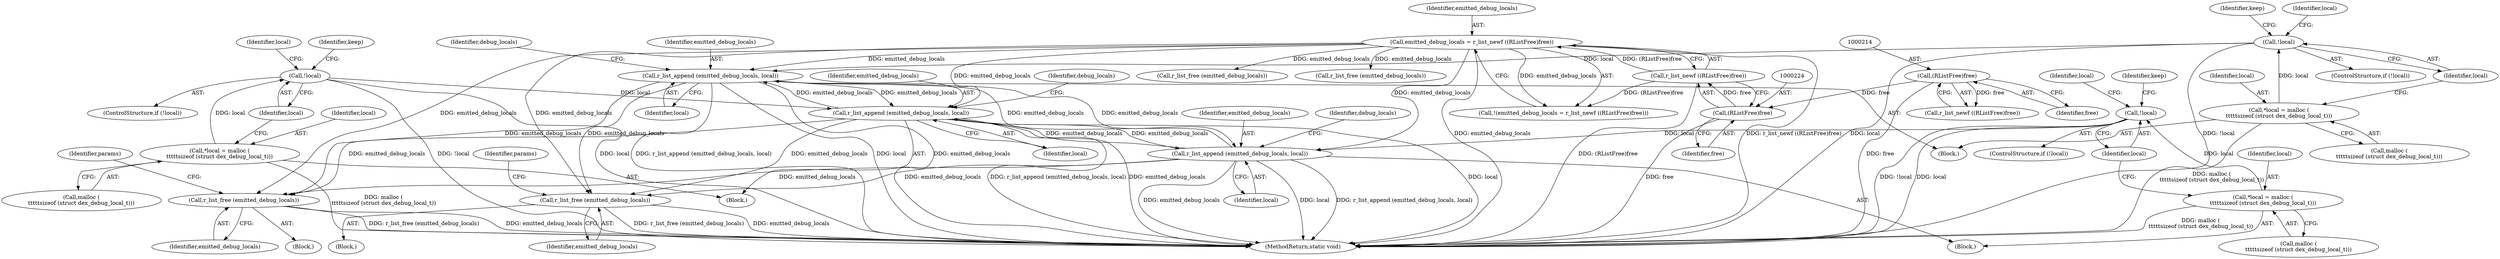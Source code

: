 digraph "0_radare2_ad55822430a03fe075221b543efb434567e9e431@pointer" {
"1000873" [label="(Call,r_list_append (emitted_debug_locals, local))"];
"1000220" [label="(Call,emitted_debug_locals = r_list_newf ((RListFree)free))"];
"1000222" [label="(Call,r_list_newf ((RListFree)free))"];
"1000223" [label="(Call,(RListFree)free)"];
"1000213" [label="(Call,(RListFree)free)"];
"1000568" [label="(Call,r_list_append (emitted_debug_locals, local))"];
"1000873" [label="(Call,r_list_append (emitted_debug_locals, local))"];
"1000744" [label="(Call,r_list_append (emitted_debug_locals, local))"];
"1000686" [label="(Call,!local)"];
"1000680" [label="(Call,*local = malloc (\n\t\t\t\t\tsizeof (struct dex_debug_local_t)))"];
"1000815" [label="(Call,!local)"];
"1000809" [label="(Call,*local = malloc (\n\t\t\t\t\tsizeof (struct dex_debug_local_t)))"];
"1000510" [label="(Call,!local)"];
"1000504" [label="(Call,*local = malloc (\n\t\t\t\t\tsizeof (struct dex_debug_local_t)))"];
"1001045" [label="(Call,r_list_free (emitted_debug_locals))"];
"1001183" [label="(Call,r_list_free (emitted_debug_locals))"];
"1000680" [label="(Call,*local = malloc (\n\t\t\t\t\tsizeof (struct dex_debug_local_t)))"];
"1000874" [label="(Identifier,emitted_debug_locals)"];
"1000815" [label="(Call,!local)"];
"1000678" [label="(Block,)"];
"1001048" [label="(Identifier,params)"];
"1000514" [label="(Identifier,keep)"];
"1001183" [label="(Call,r_list_free (emitted_debug_locals))"];
"1000695" [label="(Identifier,local)"];
"1000681" [label="(Identifier,local)"];
"1000811" [label="(Call,malloc (\n\t\t\t\t\tsizeof (struct dex_debug_local_t)))"];
"1000505" [label="(Identifier,local)"];
"1000219" [label="(Call,!(emitted_debug_locals = r_list_newf ((RListFree)free)))"];
"1000682" [label="(Call,malloc (\n\t\t\t\t\tsizeof (struct dex_debug_local_t)))"];
"1000293" [label="(Call,r_list_free (emitted_debug_locals))"];
"1000213" [label="(Call,(RListFree)free)"];
"1000504" [label="(Call,*local = malloc (\n\t\t\t\t\tsizeof (struct dex_debug_local_t)))"];
"1000510" [label="(Call,!local)"];
"1000506" [label="(Call,malloc (\n\t\t\t\t\tsizeof (struct dex_debug_local_t)))"];
"1000873" [label="(Call,r_list_append (emitted_debug_locals, local))"];
"1000824" [label="(Identifier,local)"];
"1000569" [label="(Identifier,emitted_debug_locals)"];
"1000568" [label="(Call,r_list_append (emitted_debug_locals, local))"];
"1000745" [label="(Identifier,emitted_debug_locals)"];
"1000809" [label="(Call,*local = malloc (\n\t\t\t\t\tsizeof (struct dex_debug_local_t)))"];
"1001046" [label="(Identifier,emitted_debug_locals)"];
"1000223" [label="(Call,(RListFree)free)"];
"1001184" [label="(Identifier,emitted_debug_locals)"];
"1000879" [label="(Identifier,debug_locals)"];
"1000215" [label="(Identifier,free)"];
"1000807" [label="(Block,)"];
"1000212" [label="(Call,r_list_newf ((RListFree)free))"];
"1001042" [label="(Block,)"];
"1000686" [label="(Call,!local)"];
"1000321" [label="(Call,r_list_free (emitted_debug_locals))"];
"1000220" [label="(Call,emitted_debug_locals = r_list_newf ((RListFree)free))"];
"1000685" [label="(ControlStructure,if (!local))"];
"1000875" [label="(Identifier,local)"];
"1001187" [label="(MethodReturn,static void)"];
"1000221" [label="(Identifier,emitted_debug_locals)"];
"1000810" [label="(Identifier,local)"];
"1000511" [label="(Identifier,local)"];
"1000222" [label="(Call,r_list_newf ((RListFree)free))"];
"1000687" [label="(Identifier,local)"];
"1000509" [label="(ControlStructure,if (!local))"];
"1000750" [label="(Identifier,debug_locals)"];
"1000816" [label="(Identifier,local)"];
"1000690" [label="(Identifier,keep)"];
"1000123" [label="(Block,)"];
"1000814" [label="(ControlStructure,if (!local))"];
"1000225" [label="(Identifier,free)"];
"1000819" [label="(Identifier,keep)"];
"1000519" [label="(Identifier,local)"];
"1000502" [label="(Block,)"];
"1001186" [label="(Identifier,params)"];
"1000746" [label="(Identifier,local)"];
"1000744" [label="(Call,r_list_append (emitted_debug_locals, local))"];
"1001045" [label="(Call,r_list_free (emitted_debug_locals))"];
"1000574" [label="(Identifier,debug_locals)"];
"1000570" [label="(Identifier,local)"];
"1000873" -> "1000807"  [label="AST: "];
"1000873" -> "1000875"  [label="CFG: "];
"1000874" -> "1000873"  [label="AST: "];
"1000875" -> "1000873"  [label="AST: "];
"1000879" -> "1000873"  [label="CFG: "];
"1000873" -> "1001187"  [label="DDG: emitted_debug_locals"];
"1000873" -> "1001187"  [label="DDG: r_list_append (emitted_debug_locals, local)"];
"1000873" -> "1001187"  [label="DDG: local"];
"1000873" -> "1000568"  [label="DDG: emitted_debug_locals"];
"1000873" -> "1000744"  [label="DDG: emitted_debug_locals"];
"1000220" -> "1000873"  [label="DDG: emitted_debug_locals"];
"1000568" -> "1000873"  [label="DDG: emitted_debug_locals"];
"1000744" -> "1000873"  [label="DDG: emitted_debug_locals"];
"1000815" -> "1000873"  [label="DDG: local"];
"1000873" -> "1001045"  [label="DDG: emitted_debug_locals"];
"1000873" -> "1001183"  [label="DDG: emitted_debug_locals"];
"1000220" -> "1000219"  [label="AST: "];
"1000220" -> "1000222"  [label="CFG: "];
"1000221" -> "1000220"  [label="AST: "];
"1000222" -> "1000220"  [label="AST: "];
"1000219" -> "1000220"  [label="CFG: "];
"1000220" -> "1001187"  [label="DDG: emitted_debug_locals"];
"1000220" -> "1001187"  [label="DDG: r_list_newf ((RListFree)free)"];
"1000220" -> "1000219"  [label="DDG: emitted_debug_locals"];
"1000222" -> "1000220"  [label="DDG: (RListFree)free"];
"1000220" -> "1000293"  [label="DDG: emitted_debug_locals"];
"1000220" -> "1000321"  [label="DDG: emitted_debug_locals"];
"1000220" -> "1000568"  [label="DDG: emitted_debug_locals"];
"1000220" -> "1000744"  [label="DDG: emitted_debug_locals"];
"1000220" -> "1001045"  [label="DDG: emitted_debug_locals"];
"1000220" -> "1001183"  [label="DDG: emitted_debug_locals"];
"1000222" -> "1000223"  [label="CFG: "];
"1000223" -> "1000222"  [label="AST: "];
"1000222" -> "1001187"  [label="DDG: (RListFree)free"];
"1000222" -> "1000219"  [label="DDG: (RListFree)free"];
"1000223" -> "1000222"  [label="DDG: free"];
"1000223" -> "1000225"  [label="CFG: "];
"1000224" -> "1000223"  [label="AST: "];
"1000225" -> "1000223"  [label="AST: "];
"1000223" -> "1001187"  [label="DDG: free"];
"1000213" -> "1000223"  [label="DDG: free"];
"1000213" -> "1000212"  [label="AST: "];
"1000213" -> "1000215"  [label="CFG: "];
"1000214" -> "1000213"  [label="AST: "];
"1000215" -> "1000213"  [label="AST: "];
"1000212" -> "1000213"  [label="CFG: "];
"1000213" -> "1001187"  [label="DDG: free"];
"1000213" -> "1000212"  [label="DDG: free"];
"1000568" -> "1000502"  [label="AST: "];
"1000568" -> "1000570"  [label="CFG: "];
"1000569" -> "1000568"  [label="AST: "];
"1000570" -> "1000568"  [label="AST: "];
"1000574" -> "1000568"  [label="CFG: "];
"1000568" -> "1001187"  [label="DDG: r_list_append (emitted_debug_locals, local)"];
"1000568" -> "1001187"  [label="DDG: emitted_debug_locals"];
"1000568" -> "1001187"  [label="DDG: local"];
"1000744" -> "1000568"  [label="DDG: emitted_debug_locals"];
"1000510" -> "1000568"  [label="DDG: local"];
"1000568" -> "1000744"  [label="DDG: emitted_debug_locals"];
"1000568" -> "1001045"  [label="DDG: emitted_debug_locals"];
"1000568" -> "1001183"  [label="DDG: emitted_debug_locals"];
"1000744" -> "1000678"  [label="AST: "];
"1000744" -> "1000746"  [label="CFG: "];
"1000745" -> "1000744"  [label="AST: "];
"1000746" -> "1000744"  [label="AST: "];
"1000750" -> "1000744"  [label="CFG: "];
"1000744" -> "1001187"  [label="DDG: r_list_append (emitted_debug_locals, local)"];
"1000744" -> "1001187"  [label="DDG: emitted_debug_locals"];
"1000744" -> "1001187"  [label="DDG: local"];
"1000686" -> "1000744"  [label="DDG: local"];
"1000744" -> "1001045"  [label="DDG: emitted_debug_locals"];
"1000744" -> "1001183"  [label="DDG: emitted_debug_locals"];
"1000686" -> "1000685"  [label="AST: "];
"1000686" -> "1000687"  [label="CFG: "];
"1000687" -> "1000686"  [label="AST: "];
"1000690" -> "1000686"  [label="CFG: "];
"1000695" -> "1000686"  [label="CFG: "];
"1000686" -> "1001187"  [label="DDG: local"];
"1000686" -> "1001187"  [label="DDG: !local"];
"1000680" -> "1000686"  [label="DDG: local"];
"1000680" -> "1000678"  [label="AST: "];
"1000680" -> "1000682"  [label="CFG: "];
"1000681" -> "1000680"  [label="AST: "];
"1000682" -> "1000680"  [label="AST: "];
"1000687" -> "1000680"  [label="CFG: "];
"1000680" -> "1001187"  [label="DDG: malloc (\n\t\t\t\t\tsizeof (struct dex_debug_local_t))"];
"1000815" -> "1000814"  [label="AST: "];
"1000815" -> "1000816"  [label="CFG: "];
"1000816" -> "1000815"  [label="AST: "];
"1000819" -> "1000815"  [label="CFG: "];
"1000824" -> "1000815"  [label="CFG: "];
"1000815" -> "1001187"  [label="DDG: local"];
"1000815" -> "1001187"  [label="DDG: !local"];
"1000809" -> "1000815"  [label="DDG: local"];
"1000809" -> "1000807"  [label="AST: "];
"1000809" -> "1000811"  [label="CFG: "];
"1000810" -> "1000809"  [label="AST: "];
"1000811" -> "1000809"  [label="AST: "];
"1000816" -> "1000809"  [label="CFG: "];
"1000809" -> "1001187"  [label="DDG: malloc (\n\t\t\t\t\tsizeof (struct dex_debug_local_t))"];
"1000510" -> "1000509"  [label="AST: "];
"1000510" -> "1000511"  [label="CFG: "];
"1000511" -> "1000510"  [label="AST: "];
"1000514" -> "1000510"  [label="CFG: "];
"1000519" -> "1000510"  [label="CFG: "];
"1000510" -> "1001187"  [label="DDG: local"];
"1000510" -> "1001187"  [label="DDG: !local"];
"1000504" -> "1000510"  [label="DDG: local"];
"1000504" -> "1000502"  [label="AST: "];
"1000504" -> "1000506"  [label="CFG: "];
"1000505" -> "1000504"  [label="AST: "];
"1000506" -> "1000504"  [label="AST: "];
"1000511" -> "1000504"  [label="CFG: "];
"1000504" -> "1001187"  [label="DDG: malloc (\n\t\t\t\t\tsizeof (struct dex_debug_local_t))"];
"1001045" -> "1001042"  [label="AST: "];
"1001045" -> "1001046"  [label="CFG: "];
"1001046" -> "1001045"  [label="AST: "];
"1001048" -> "1001045"  [label="CFG: "];
"1001045" -> "1001187"  [label="DDG: r_list_free (emitted_debug_locals)"];
"1001045" -> "1001187"  [label="DDG: emitted_debug_locals"];
"1001183" -> "1000123"  [label="AST: "];
"1001183" -> "1001184"  [label="CFG: "];
"1001184" -> "1001183"  [label="AST: "];
"1001186" -> "1001183"  [label="CFG: "];
"1001183" -> "1001187"  [label="DDG: emitted_debug_locals"];
"1001183" -> "1001187"  [label="DDG: r_list_free (emitted_debug_locals)"];
}
